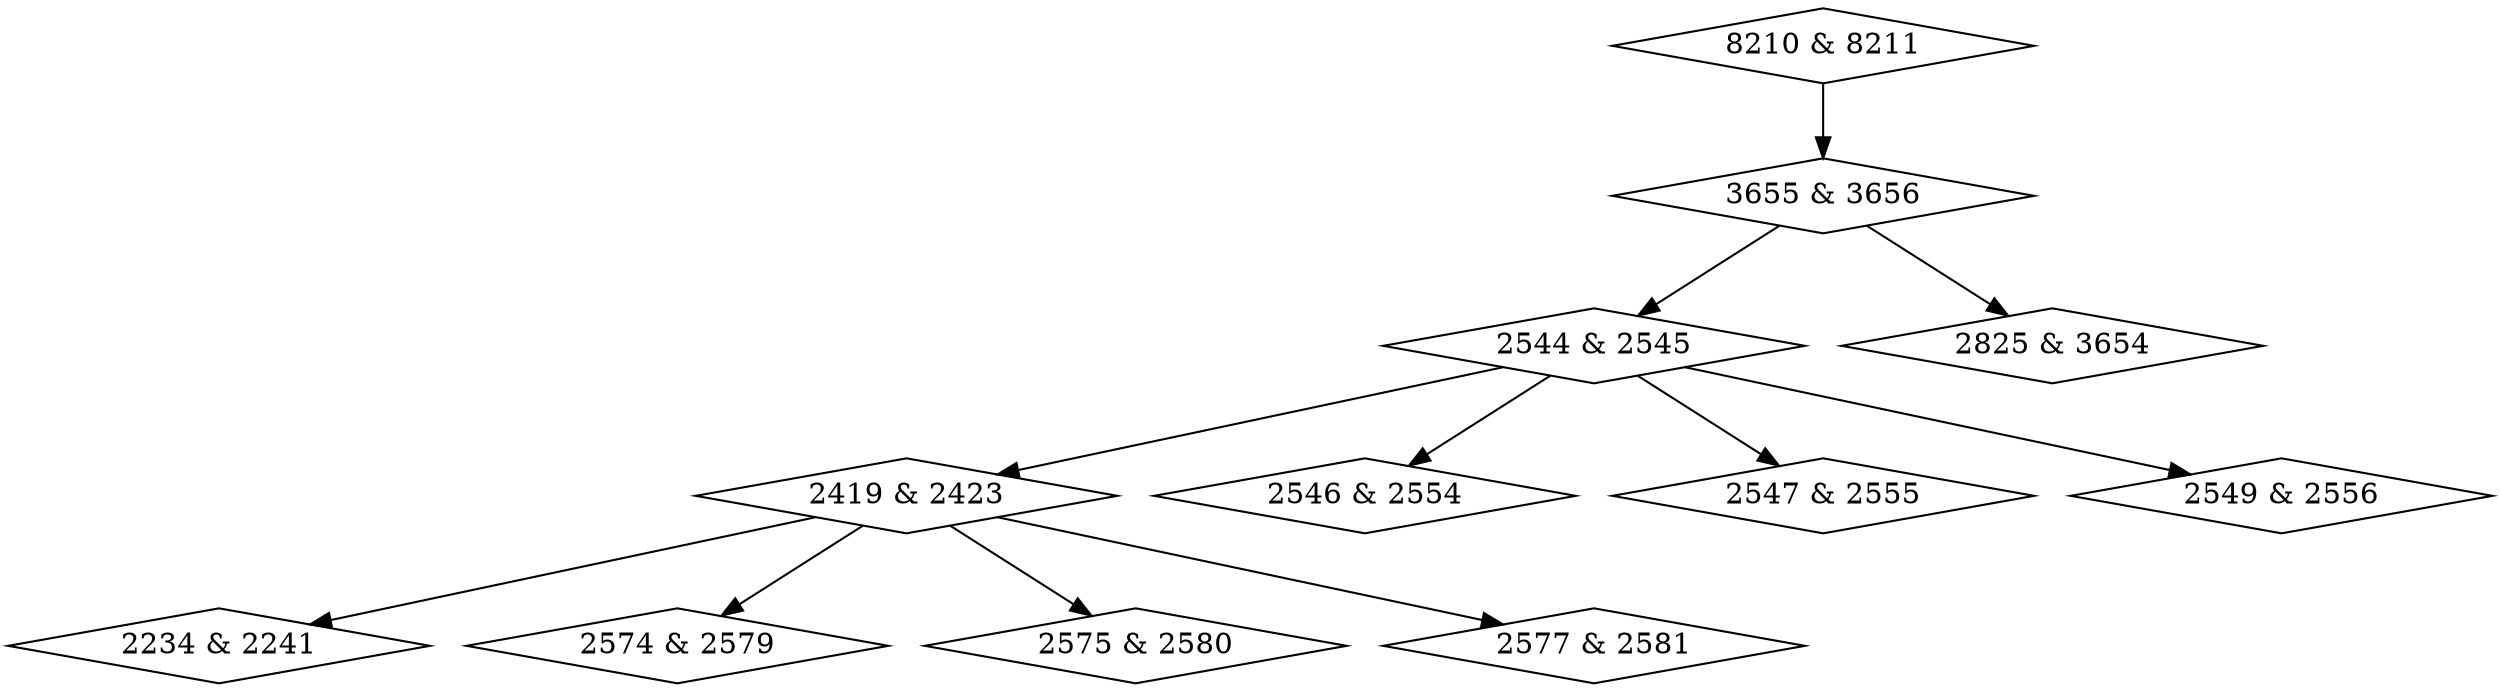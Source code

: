 digraph {
0 [label = "2234 & 2241", shape = diamond];
1 [label = "2419 & 2423", shape = diamond];
2 [label = "2544 & 2545", shape = diamond];
3 [label = "2546 & 2554", shape = diamond];
4 [label = "2547 & 2555", shape = diamond];
5 [label = "2549 & 2556", shape = diamond];
6 [label = "2574 & 2579", shape = diamond];
7 [label = "2575 & 2580", shape = diamond];
8 [label = "2577 & 2581", shape = diamond];
9 [label = "2825 & 3654", shape = diamond];
10 [label = "3655 & 3656", shape = diamond];
11 [label = "8210 & 8211", shape = diamond];
1->0;
1->6;
1->7;
1->8;
2->1;
2->3;
2->4;
2->5;
10->2;
10->9;
11->10;
}
